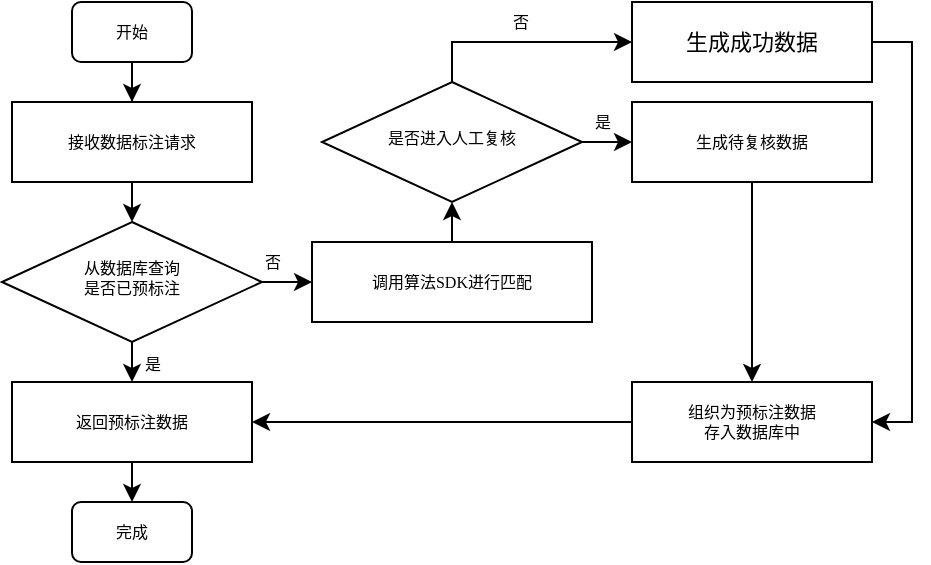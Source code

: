 <mxfile version="16.6.2" type="github">
  <diagram id="C5RBs43oDa-KdzZeNtuy" name="Page-1">
    <mxGraphModel dx="573" dy="374" grid="1" gridSize="10" guides="1" tooltips="1" connect="1" arrows="1" fold="1" page="1" pageScale="1" pageWidth="827" pageHeight="1169" math="0" shadow="0">
      <root>
        <mxCell id="WIyWlLk6GJQsqaUBKTNV-0" />
        <mxCell id="WIyWlLk6GJQsqaUBKTNV-1" parent="WIyWlLk6GJQsqaUBKTNV-0" />
        <mxCell id="bUFwaTmRENJA-o16fBD3-1" style="edgeStyle=orthogonalEdgeStyle;rounded=0;orthogonalLoop=1;jettySize=auto;html=1;entryX=0.5;entryY=0;entryDx=0;entryDy=0;fontSize=8;fontFamily=宋体;fontStyle=0" edge="1" parent="WIyWlLk6GJQsqaUBKTNV-1" source="WIyWlLk6GJQsqaUBKTNV-3" target="bUFwaTmRENJA-o16fBD3-0">
          <mxGeometry relative="1" as="geometry" />
        </mxCell>
        <mxCell id="WIyWlLk6GJQsqaUBKTNV-3" value="开始" style="rounded=1;whiteSpace=wrap;html=1;fontSize=8;glass=0;strokeWidth=1;shadow=0;fontFamily=宋体;fontStyle=0" parent="WIyWlLk6GJQsqaUBKTNV-1" vertex="1">
          <mxGeometry x="190" y="50" width="60" height="30" as="geometry" />
        </mxCell>
        <mxCell id="bUFwaTmRENJA-o16fBD3-4" style="edgeStyle=orthogonalEdgeStyle;rounded=0;orthogonalLoop=1;jettySize=auto;html=1;exitX=0.5;exitY=1;exitDx=0;exitDy=0;entryX=0.5;entryY=0;entryDx=0;entryDy=0;fontFamily=宋体;fontSize=8;fontStyle=0" edge="1" parent="WIyWlLk6GJQsqaUBKTNV-1" source="WIyWlLk6GJQsqaUBKTNV-6" target="bUFwaTmRENJA-o16fBD3-3">
          <mxGeometry relative="1" as="geometry" />
        </mxCell>
        <mxCell id="bUFwaTmRENJA-o16fBD3-6" value="是" style="edgeLabel;html=1;align=center;verticalAlign=middle;resizable=0;points=[];fontFamily=宋体;fontSize=8;fontStyle=0" vertex="1" connectable="0" parent="bUFwaTmRENJA-o16fBD3-4">
          <mxGeometry x="-0.21" relative="1" as="geometry">
            <mxPoint x="10" y="3" as="offset" />
          </mxGeometry>
        </mxCell>
        <mxCell id="bUFwaTmRENJA-o16fBD3-10" style="edgeStyle=orthogonalEdgeStyle;rounded=0;orthogonalLoop=1;jettySize=auto;html=1;exitX=1;exitY=0.5;exitDx=0;exitDy=0;entryX=0;entryY=0.5;entryDx=0;entryDy=0;fontFamily=宋体;fontSize=8;fontStyle=0" edge="1" parent="WIyWlLk6GJQsqaUBKTNV-1" source="WIyWlLk6GJQsqaUBKTNV-6" target="bUFwaTmRENJA-o16fBD3-9">
          <mxGeometry relative="1" as="geometry" />
        </mxCell>
        <mxCell id="bUFwaTmRENJA-o16fBD3-11" value="否" style="edgeLabel;html=1;align=center;verticalAlign=middle;resizable=0;points=[];fontFamily=宋体;fontSize=8;fontStyle=0" vertex="1" connectable="0" parent="bUFwaTmRENJA-o16fBD3-10">
          <mxGeometry x="-0.32" y="-1" relative="1" as="geometry">
            <mxPoint x="-4" y="-11" as="offset" />
          </mxGeometry>
        </mxCell>
        <mxCell id="WIyWlLk6GJQsqaUBKTNV-6" value="&lt;font style=&quot;font-size: 8px;&quot;&gt;从数据库查询&lt;br style=&quot;font-size: 8px;&quot;&gt;是否已预标注&lt;/font&gt;" style="rhombus;whiteSpace=wrap;html=1;shadow=0;fontFamily=宋体;fontSize=8;align=center;strokeWidth=1;spacing=6;spacingTop=-4;fontStyle=0" parent="WIyWlLk6GJQsqaUBKTNV-1" vertex="1">
          <mxGeometry x="155" y="160" width="130" height="60" as="geometry" />
        </mxCell>
        <mxCell id="bUFwaTmRENJA-o16fBD3-2" style="edgeStyle=orthogonalEdgeStyle;rounded=0;orthogonalLoop=1;jettySize=auto;html=1;exitX=0.5;exitY=1;exitDx=0;exitDy=0;entryX=0.5;entryY=0;entryDx=0;entryDy=0;fontSize=8;fontFamily=宋体;fontStyle=0" edge="1" parent="WIyWlLk6GJQsqaUBKTNV-1" source="bUFwaTmRENJA-o16fBD3-0" target="WIyWlLk6GJQsqaUBKTNV-6">
          <mxGeometry relative="1" as="geometry" />
        </mxCell>
        <mxCell id="bUFwaTmRENJA-o16fBD3-0" value="接收数据标注请求" style="rounded=0;whiteSpace=wrap;html=1;fontSize=8;fontFamily=宋体;fontStyle=0" vertex="1" parent="WIyWlLk6GJQsqaUBKTNV-1">
          <mxGeometry x="160" y="100" width="120" height="40" as="geometry" />
        </mxCell>
        <mxCell id="bUFwaTmRENJA-o16fBD3-8" style="edgeStyle=orthogonalEdgeStyle;rounded=0;orthogonalLoop=1;jettySize=auto;html=1;exitX=0.5;exitY=1;exitDx=0;exitDy=0;entryX=0.5;entryY=0;entryDx=0;entryDy=0;fontFamily=宋体;fontSize=8;fontStyle=0" edge="1" parent="WIyWlLk6GJQsqaUBKTNV-1" source="bUFwaTmRENJA-o16fBD3-3" target="bUFwaTmRENJA-o16fBD3-7">
          <mxGeometry relative="1" as="geometry" />
        </mxCell>
        <mxCell id="bUFwaTmRENJA-o16fBD3-3" value="返回预标注数据" style="rounded=0;whiteSpace=wrap;html=1;fontSize=8;fontFamily=宋体;fontStyle=0" vertex="1" parent="WIyWlLk6GJQsqaUBKTNV-1">
          <mxGeometry x="160" y="240" width="120" height="40" as="geometry" />
        </mxCell>
        <mxCell id="bUFwaTmRENJA-o16fBD3-7" value="完成" style="rounded=1;whiteSpace=wrap;html=1;fontSize=8;glass=0;strokeWidth=1;shadow=0;fontFamily=宋体;fontStyle=0" vertex="1" parent="WIyWlLk6GJQsqaUBKTNV-1">
          <mxGeometry x="190" y="300" width="60" height="30" as="geometry" />
        </mxCell>
        <mxCell id="bUFwaTmRENJA-o16fBD3-12" style="edgeStyle=orthogonalEdgeStyle;rounded=0;orthogonalLoop=1;jettySize=auto;html=1;exitX=0.5;exitY=0;exitDx=0;exitDy=0;fontFamily=宋体;entryX=0.5;entryY=1;entryDx=0;entryDy=0;fontSize=8;fontStyle=0" edge="1" parent="WIyWlLk6GJQsqaUBKTNV-1" source="bUFwaTmRENJA-o16fBD3-9" target="bUFwaTmRENJA-o16fBD3-13">
          <mxGeometry relative="1" as="geometry">
            <mxPoint x="380.143" y="140" as="targetPoint" />
          </mxGeometry>
        </mxCell>
        <mxCell id="bUFwaTmRENJA-o16fBD3-9" value="调用算法SDK进行匹配" style="rounded=0;whiteSpace=wrap;html=1;fontSize=8;fontFamily=宋体;fontStyle=0" vertex="1" parent="WIyWlLk6GJQsqaUBKTNV-1">
          <mxGeometry x="310" y="170" width="140" height="40" as="geometry" />
        </mxCell>
        <mxCell id="bUFwaTmRENJA-o16fBD3-16" style="edgeStyle=orthogonalEdgeStyle;rounded=0;orthogonalLoop=1;jettySize=auto;html=1;exitX=1;exitY=0.5;exitDx=0;exitDy=0;entryX=0;entryY=0.5;entryDx=0;entryDy=0;fontFamily=宋体;fontSize=8;fontStyle=0" edge="1" parent="WIyWlLk6GJQsqaUBKTNV-1" source="bUFwaTmRENJA-o16fBD3-13" target="bUFwaTmRENJA-o16fBD3-15">
          <mxGeometry relative="1" as="geometry" />
        </mxCell>
        <mxCell id="bUFwaTmRENJA-o16fBD3-17" value="是" style="edgeLabel;html=1;align=center;verticalAlign=middle;resizable=0;points=[];fontSize=8;fontFamily=宋体;fontStyle=0" vertex="1" connectable="0" parent="bUFwaTmRENJA-o16fBD3-16">
          <mxGeometry x="-0.239" relative="1" as="geometry">
            <mxPoint y="-10" as="offset" />
          </mxGeometry>
        </mxCell>
        <mxCell id="bUFwaTmRENJA-o16fBD3-22" style="edgeStyle=orthogonalEdgeStyle;rounded=0;orthogonalLoop=1;jettySize=auto;html=1;exitX=0.5;exitY=0;exitDx=0;exitDy=0;fontFamily=宋体;fontSize=8;entryX=0;entryY=0.5;entryDx=0;entryDy=0;fontStyle=0" edge="1" parent="WIyWlLk6GJQsqaUBKTNV-1" source="bUFwaTmRENJA-o16fBD3-13" target="bUFwaTmRENJA-o16fBD3-21">
          <mxGeometry relative="1" as="geometry">
            <mxPoint x="510" y="50" as="targetPoint" />
            <Array as="points">
              <mxPoint x="380" y="70" />
            </Array>
          </mxGeometry>
        </mxCell>
        <mxCell id="bUFwaTmRENJA-o16fBD3-23" value="否" style="edgeLabel;html=1;align=center;verticalAlign=middle;resizable=0;points=[];fontSize=8;fontFamily=宋体;fontStyle=0" vertex="1" connectable="0" parent="bUFwaTmRENJA-o16fBD3-22">
          <mxGeometry x="-0.359" relative="1" as="geometry">
            <mxPoint x="18" y="-10" as="offset" />
          </mxGeometry>
        </mxCell>
        <mxCell id="bUFwaTmRENJA-o16fBD3-13" value="是否进入人工复核" style="rhombus;whiteSpace=wrap;html=1;shadow=0;fontFamily=宋体;fontSize=8;align=center;strokeWidth=1;spacing=6;spacingTop=-4;fontStyle=0" vertex="1" parent="WIyWlLk6GJQsqaUBKTNV-1">
          <mxGeometry x="315" y="90" width="130" height="60" as="geometry" />
        </mxCell>
        <mxCell id="bUFwaTmRENJA-o16fBD3-19" value="" style="edgeStyle=orthogonalEdgeStyle;rounded=0;orthogonalLoop=1;jettySize=auto;html=1;fontFamily=宋体;fontSize=8;fontStyle=0" edge="1" parent="WIyWlLk6GJQsqaUBKTNV-1" source="bUFwaTmRENJA-o16fBD3-15" target="bUFwaTmRENJA-o16fBD3-18">
          <mxGeometry relative="1" as="geometry" />
        </mxCell>
        <mxCell id="bUFwaTmRENJA-o16fBD3-15" value="生成待复核数据" style="rounded=0;whiteSpace=wrap;html=1;fontSize=8;fontFamily=宋体;fontStyle=0" vertex="1" parent="WIyWlLk6GJQsqaUBKTNV-1">
          <mxGeometry x="470" y="100" width="120" height="40" as="geometry" />
        </mxCell>
        <mxCell id="bUFwaTmRENJA-o16fBD3-20" style="edgeStyle=orthogonalEdgeStyle;rounded=0;orthogonalLoop=1;jettySize=auto;html=1;exitX=0;exitY=0.5;exitDx=0;exitDy=0;entryX=1;entryY=0.5;entryDx=0;entryDy=0;fontFamily=宋体;fontSize=8;fontStyle=0" edge="1" parent="WIyWlLk6GJQsqaUBKTNV-1" source="bUFwaTmRENJA-o16fBD3-18" target="bUFwaTmRENJA-o16fBD3-3">
          <mxGeometry relative="1" as="geometry" />
        </mxCell>
        <mxCell id="bUFwaTmRENJA-o16fBD3-18" value="组织为预标注数据&lt;br style=&quot;font-size: 8px;&quot;&gt;存入数据库中" style="rounded=0;whiteSpace=wrap;html=1;fontSize=8;fontFamily=宋体;fontStyle=0" vertex="1" parent="WIyWlLk6GJQsqaUBKTNV-1">
          <mxGeometry x="470" y="240" width="120" height="40" as="geometry" />
        </mxCell>
        <mxCell id="bUFwaTmRENJA-o16fBD3-24" style="edgeStyle=orthogonalEdgeStyle;rounded=0;orthogonalLoop=1;jettySize=auto;html=1;exitX=1;exitY=0.5;exitDx=0;exitDy=0;entryX=1;entryY=0.5;entryDx=0;entryDy=0;fontFamily=宋体;fontSize=8;fontStyle=0" edge="1" parent="WIyWlLk6GJQsqaUBKTNV-1" source="bUFwaTmRENJA-o16fBD3-21" target="bUFwaTmRENJA-o16fBD3-18">
          <mxGeometry relative="1" as="geometry" />
        </mxCell>
        <mxCell id="bUFwaTmRENJA-o16fBD3-21" value="&lt;font style=&quot;font-size: 11px&quot;&gt;生成成功数据&lt;/font&gt;" style="rounded=0;whiteSpace=wrap;html=1;fontSize=8;fontFamily=宋体;fontStyle=0" vertex="1" parent="WIyWlLk6GJQsqaUBKTNV-1">
          <mxGeometry x="470" y="50" width="120" height="40" as="geometry" />
        </mxCell>
      </root>
    </mxGraphModel>
  </diagram>
</mxfile>
